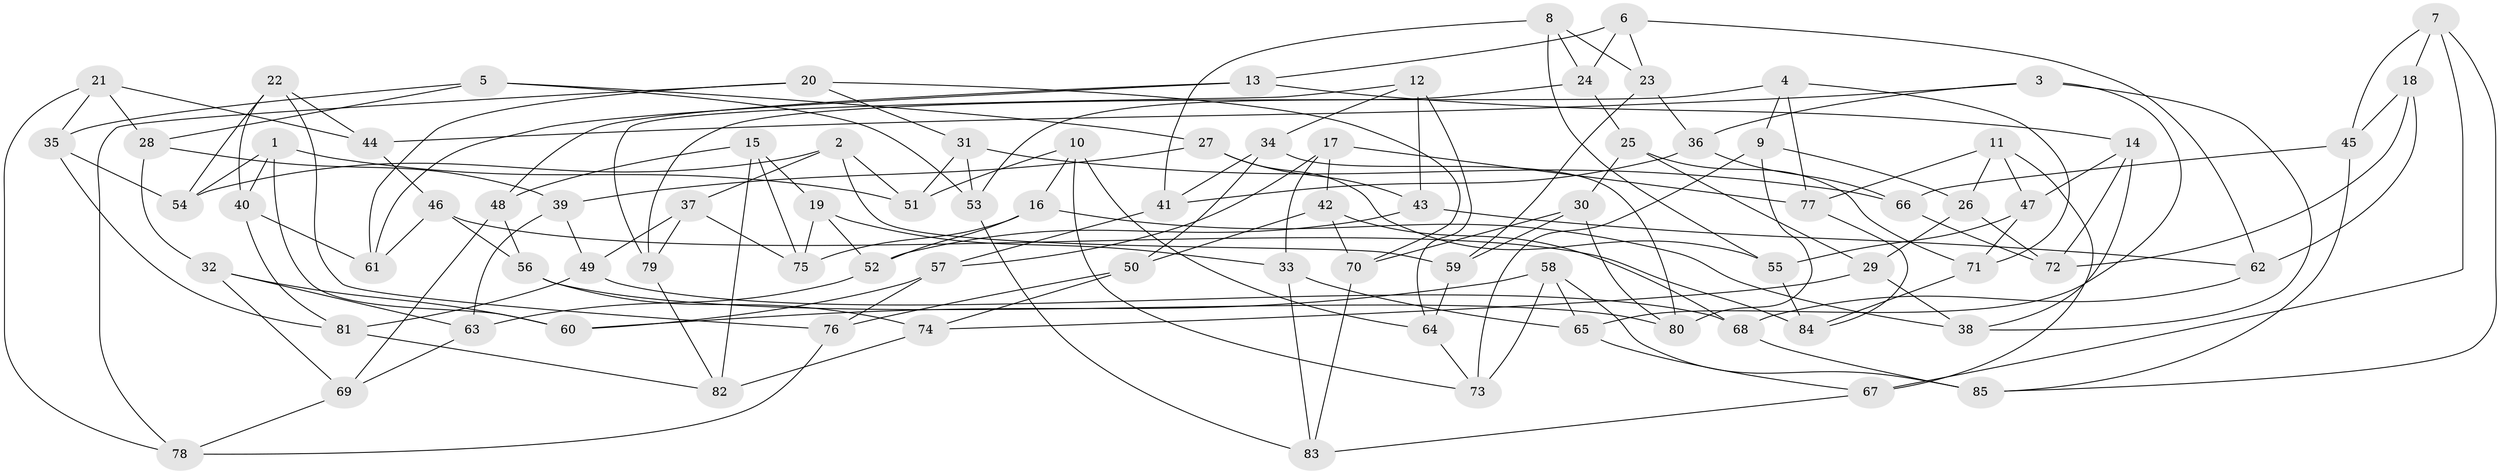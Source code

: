 // Generated by graph-tools (version 1.1) at 2025/57/03/09/25 04:57:34]
// undirected, 85 vertices, 170 edges
graph export_dot {
graph [start="1"]
  node [color=gray90,style=filled];
  1;
  2;
  3;
  4;
  5;
  6;
  7;
  8;
  9;
  10;
  11;
  12;
  13;
  14;
  15;
  16;
  17;
  18;
  19;
  20;
  21;
  22;
  23;
  24;
  25;
  26;
  27;
  28;
  29;
  30;
  31;
  32;
  33;
  34;
  35;
  36;
  37;
  38;
  39;
  40;
  41;
  42;
  43;
  44;
  45;
  46;
  47;
  48;
  49;
  50;
  51;
  52;
  53;
  54;
  55;
  56;
  57;
  58;
  59;
  60;
  61;
  62;
  63;
  64;
  65;
  66;
  67;
  68;
  69;
  70;
  71;
  72;
  73;
  74;
  75;
  76;
  77;
  78;
  79;
  80;
  81;
  82;
  83;
  84;
  85;
  1 -- 54;
  1 -- 60;
  1 -- 51;
  1 -- 40;
  2 -- 51;
  2 -- 54;
  2 -- 59;
  2 -- 37;
  3 -- 36;
  3 -- 44;
  3 -- 65;
  3 -- 38;
  4 -- 71;
  4 -- 9;
  4 -- 77;
  4 -- 79;
  5 -- 27;
  5 -- 28;
  5 -- 53;
  5 -- 35;
  6 -- 13;
  6 -- 62;
  6 -- 23;
  6 -- 24;
  7 -- 18;
  7 -- 67;
  7 -- 45;
  7 -- 85;
  8 -- 24;
  8 -- 23;
  8 -- 41;
  8 -- 55;
  9 -- 80;
  9 -- 73;
  9 -- 26;
  10 -- 51;
  10 -- 16;
  10 -- 64;
  10 -- 73;
  11 -- 77;
  11 -- 26;
  11 -- 67;
  11 -- 47;
  12 -- 64;
  12 -- 34;
  12 -- 43;
  12 -- 79;
  13 -- 14;
  13 -- 61;
  13 -- 48;
  14 -- 38;
  14 -- 72;
  14 -- 47;
  15 -- 75;
  15 -- 82;
  15 -- 48;
  15 -- 19;
  16 -- 38;
  16 -- 52;
  16 -- 75;
  17 -- 77;
  17 -- 42;
  17 -- 33;
  17 -- 57;
  18 -- 72;
  18 -- 62;
  18 -- 45;
  19 -- 75;
  19 -- 33;
  19 -- 52;
  20 -- 61;
  20 -- 78;
  20 -- 31;
  20 -- 70;
  21 -- 78;
  21 -- 35;
  21 -- 44;
  21 -- 28;
  22 -- 40;
  22 -- 76;
  22 -- 54;
  22 -- 44;
  23 -- 59;
  23 -- 36;
  24 -- 53;
  24 -- 25;
  25 -- 30;
  25 -- 29;
  25 -- 71;
  26 -- 72;
  26 -- 29;
  27 -- 39;
  27 -- 55;
  27 -- 43;
  28 -- 32;
  28 -- 39;
  29 -- 38;
  29 -- 74;
  30 -- 70;
  30 -- 59;
  30 -- 80;
  31 -- 66;
  31 -- 51;
  31 -- 53;
  32 -- 63;
  32 -- 60;
  32 -- 69;
  33 -- 83;
  33 -- 65;
  34 -- 50;
  34 -- 80;
  34 -- 41;
  35 -- 54;
  35 -- 81;
  36 -- 41;
  36 -- 66;
  37 -- 79;
  37 -- 49;
  37 -- 75;
  39 -- 49;
  39 -- 63;
  40 -- 61;
  40 -- 81;
  41 -- 57;
  42 -- 68;
  42 -- 70;
  42 -- 50;
  43 -- 62;
  43 -- 52;
  44 -- 46;
  45 -- 85;
  45 -- 66;
  46 -- 56;
  46 -- 84;
  46 -- 61;
  47 -- 71;
  47 -- 55;
  48 -- 56;
  48 -- 69;
  49 -- 68;
  49 -- 81;
  50 -- 76;
  50 -- 74;
  52 -- 63;
  53 -- 83;
  55 -- 84;
  56 -- 80;
  56 -- 74;
  57 -- 76;
  57 -- 60;
  58 -- 60;
  58 -- 85;
  58 -- 73;
  58 -- 65;
  59 -- 64;
  62 -- 68;
  63 -- 69;
  64 -- 73;
  65 -- 67;
  66 -- 72;
  67 -- 83;
  68 -- 85;
  69 -- 78;
  70 -- 83;
  71 -- 84;
  74 -- 82;
  76 -- 78;
  77 -- 84;
  79 -- 82;
  81 -- 82;
}

